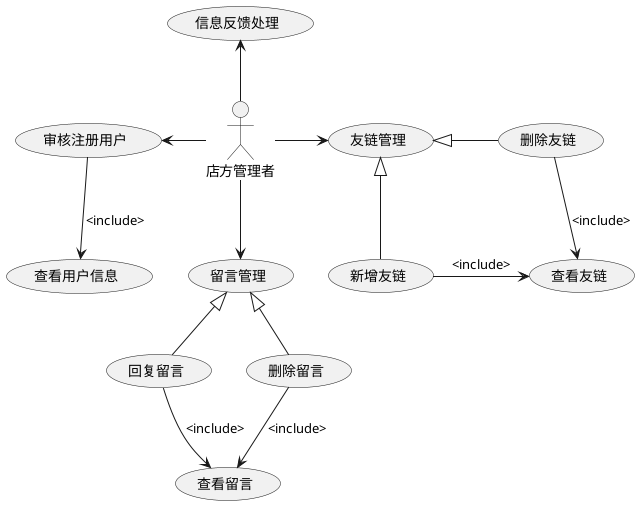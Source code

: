 @startuml 后台用例-系统管理
actor 店方管理者 as gl

gl -left-> (审核注册用户)
(审核注册用户) -down-> (查看用户信息): <include>

gl -down-> (留言管理)
(留言管理) <|-down- (回复留言)
(回复留言) -down-> (查看留言): <include>
(留言管理) <|-down- (删除留言)
(删除留言) -down-> (查看留言): <include>
' (留言管理) <|-down- (查看留言)

gl -right-> (友链管理)
(友链管理) <|-down- (新增友链)
(友链管理) <|-right- (删除友链)
(新增友链) -right-> (查看友链): <include>
(删除友链) -down-> (查看友链): <include>



gl -up-> (信息反馈处理)


@enduml
